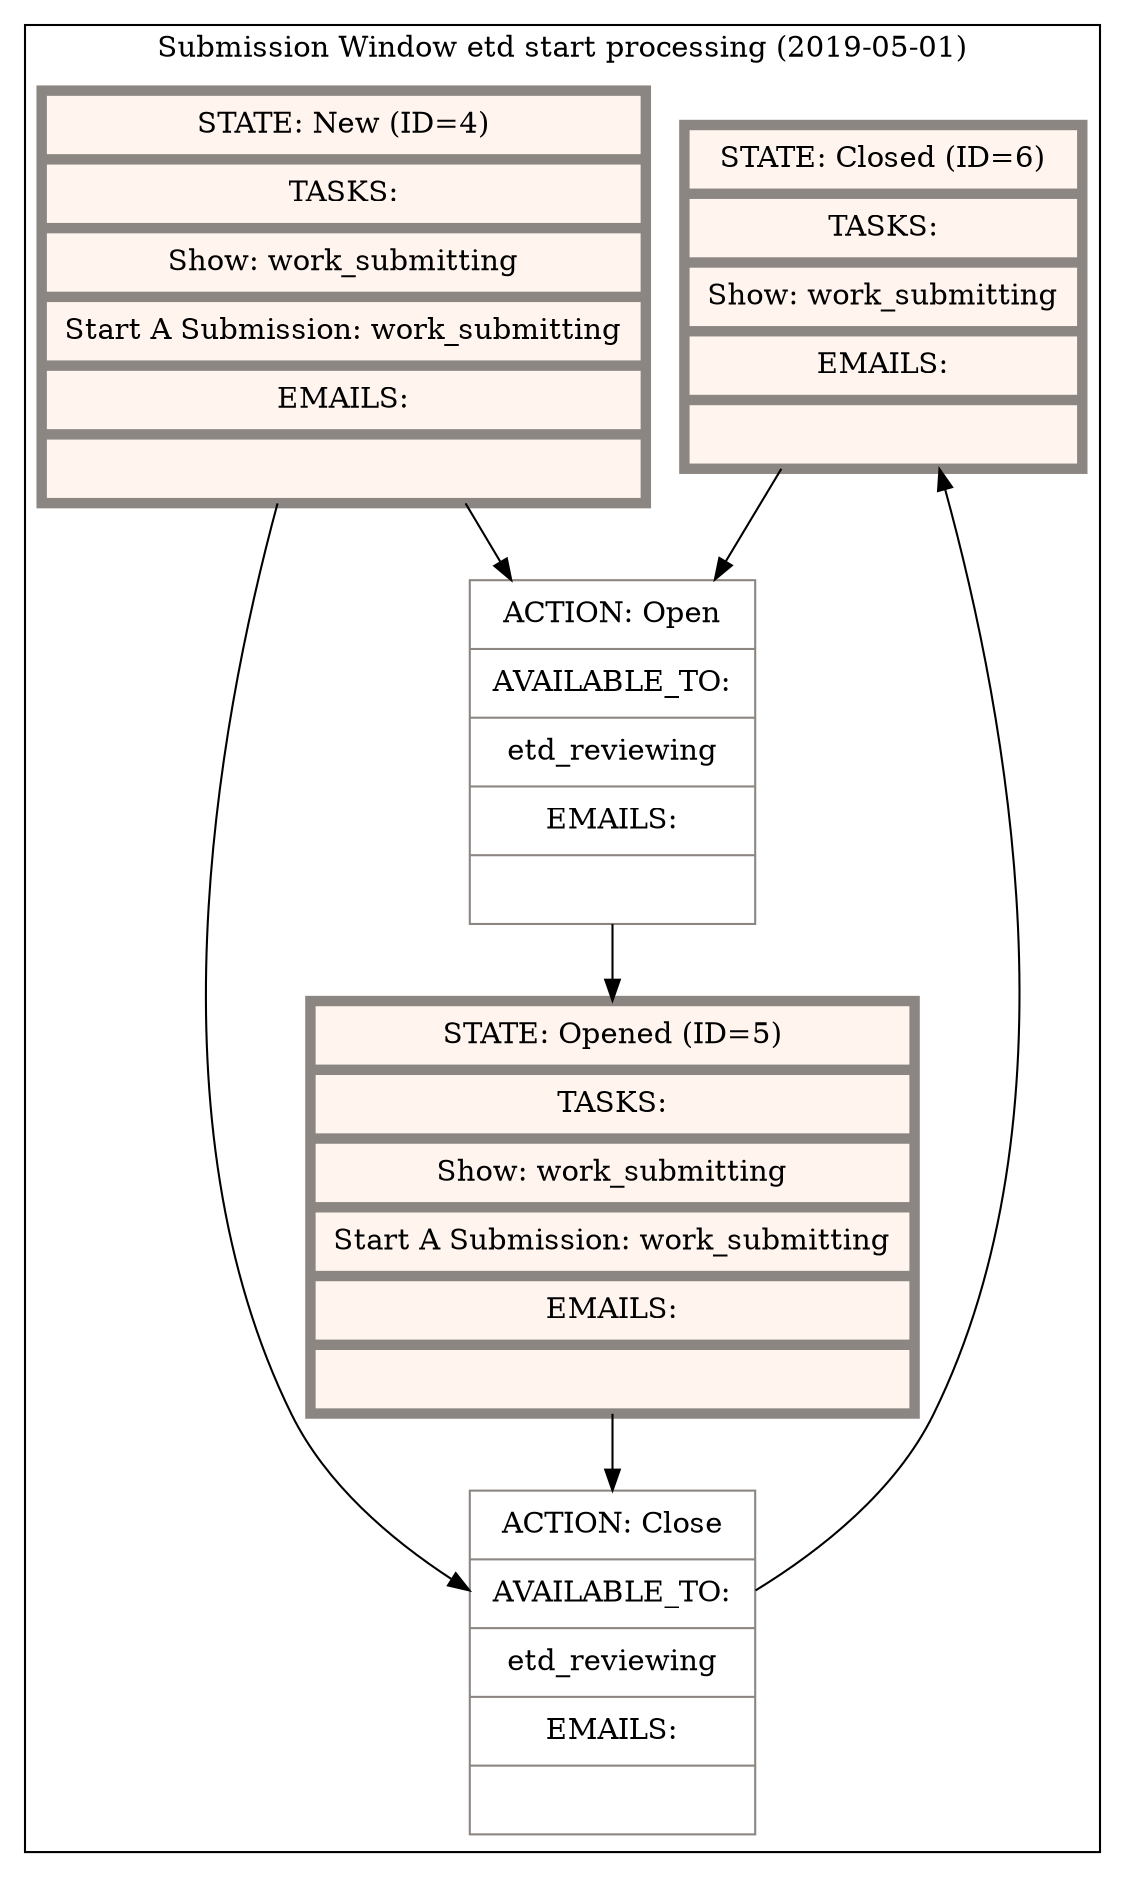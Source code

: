 digraph "G" {
  compound=true;
  node[color="grey15" margin="0.15, 0.125"];
  subgraph cluster_0 {
    label="Submission Window etd start processing (2019-05-01)"
    node[style=filled fillcolor=white color="seashell4"]
    subgraph 0 {
      label="States";
      node[shape="record" fillcolor="seashell1" penwidth=5]
      state_closed [label="{ STATE: Closed (ID=6)| TASKS: | Show: work_submitting | EMAILS: |  }"]
      state_new [label="{ STATE: New (ID=4)| TASKS: | Show: work_submitting | Start A Submission: work_submitting | EMAILS: |  }"]
      state_opened [label="{ STATE: Opened (ID=5)| TASKS: | Show: work_submitting | Start A Submission: work_submitting | EMAILS: |  }"]
    }
    subgraph 1 {
      label="Actions"
      node[shape="record" shape=record penwidth=1]
        action_open [label="{ ACTION: Open | AVAILABLE_TO: | etd_reviewing | EMAILS: |  }"]
        action_close [label="{ ACTION: Close | AVAILABLE_TO: | etd_reviewing | EMAILS: |  }"]
    }
      state_closed -> action_open
      action_open -> state_opened
      state_new -> action_open
      state_new -> action_close
      action_close -> state_closed
      state_opened -> action_close
  }
}
